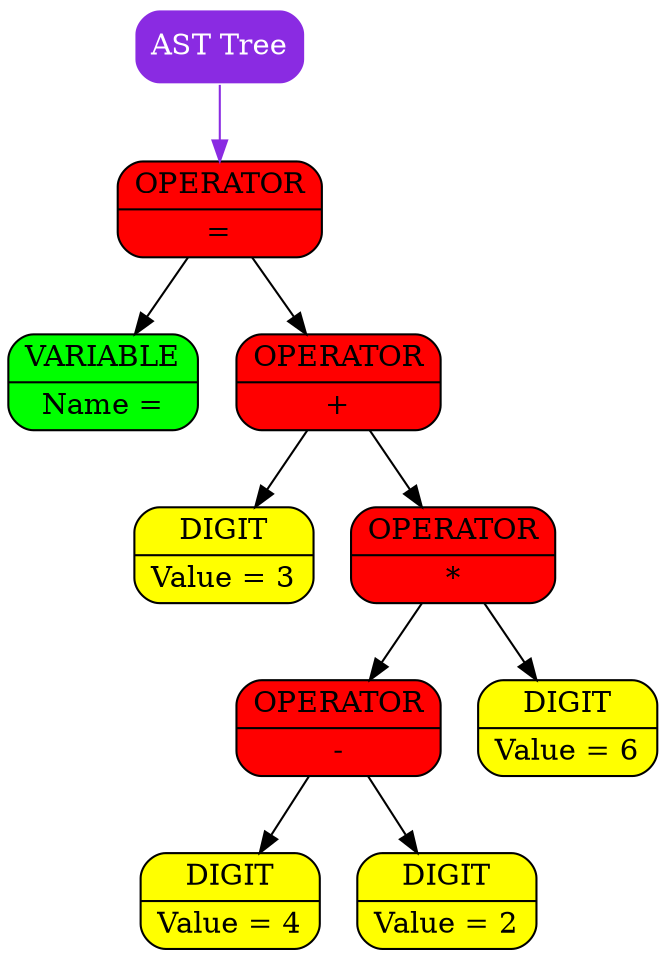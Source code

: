 digraph Tree
{
   rankdir = HR;
   tree[shape = Mrecord, style = filled, color = "white", style = filled, fontcolor = "white", fillcolor = "blueviolet", label = "AST Tree"];
   "0x12d606c40"[shape = Mrecord, color = "black", style = filled, fontcolor = "black", fillcolor = "red"   label = " {OPERATOR | =}"];
  "0x12d606c40" -> "0x12d606b40" [color = "black"];
  "0x12d606c40" -> "0x12d606c10" [color = "black"];
   "0x12d606b40"[shape = Mrecord, color = "black", style = filled, fontcolor = "black", fillcolor = "green",   label = " {VARIABLE | Name = }"];
   "0x12d606c10"[shape = Mrecord, color = "black", style = filled, fontcolor = "black", fillcolor = "red"   label = " {OPERATOR | +}"];
  "0x12d606c10" -> "0x12d606b70" [color = "black"];
  "0x12d606c10" -> "0x12d606be0" [color = "black"];
   "0x12d606b70"[shape = Mrecord, color = "black", style = filled, fontcolor = "black", fillcolor = "yellow",   label = " {DIGIT | Value = 3}"];
   "0x12d606be0"[shape = Mrecord, color = "black", style = filled, fontcolor = "black", fillcolor = "red"   label = " {OPERATOR | *}"];
  "0x12d606be0" -> "0x12d606ba0" [color = "black"];
  "0x12d606be0" -> "0x12d606bd0" [color = "black"];
   "0x12d606ba0"[shape = Mrecord, color = "black", style = filled, fontcolor = "black", fillcolor = "red"   label = " {OPERATOR | -}"];
  "0x12d606ba0" -> "0x12d606b80" [color = "black"];
  "0x12d606ba0" -> "0x12d606b90" [color = "black"];
   "0x12d606b80"[shape = Mrecord, color = "black", style = filled, fontcolor = "black", fillcolor = "yellow",   label = " {DIGIT | Value = 4}"];
   "0x12d606b90"[shape = Mrecord, color = "black", style = filled, fontcolor = "black", fillcolor = "yellow",   label = " {DIGIT | Value = 2}"];
   "0x12d606bd0"[shape = Mrecord, color = "black", style = filled, fontcolor = "black", fillcolor = "yellow",   label = " {DIGIT | Value = 6}"];
   tree -> "0x12d606c40" [color = "blueviolet"];
}